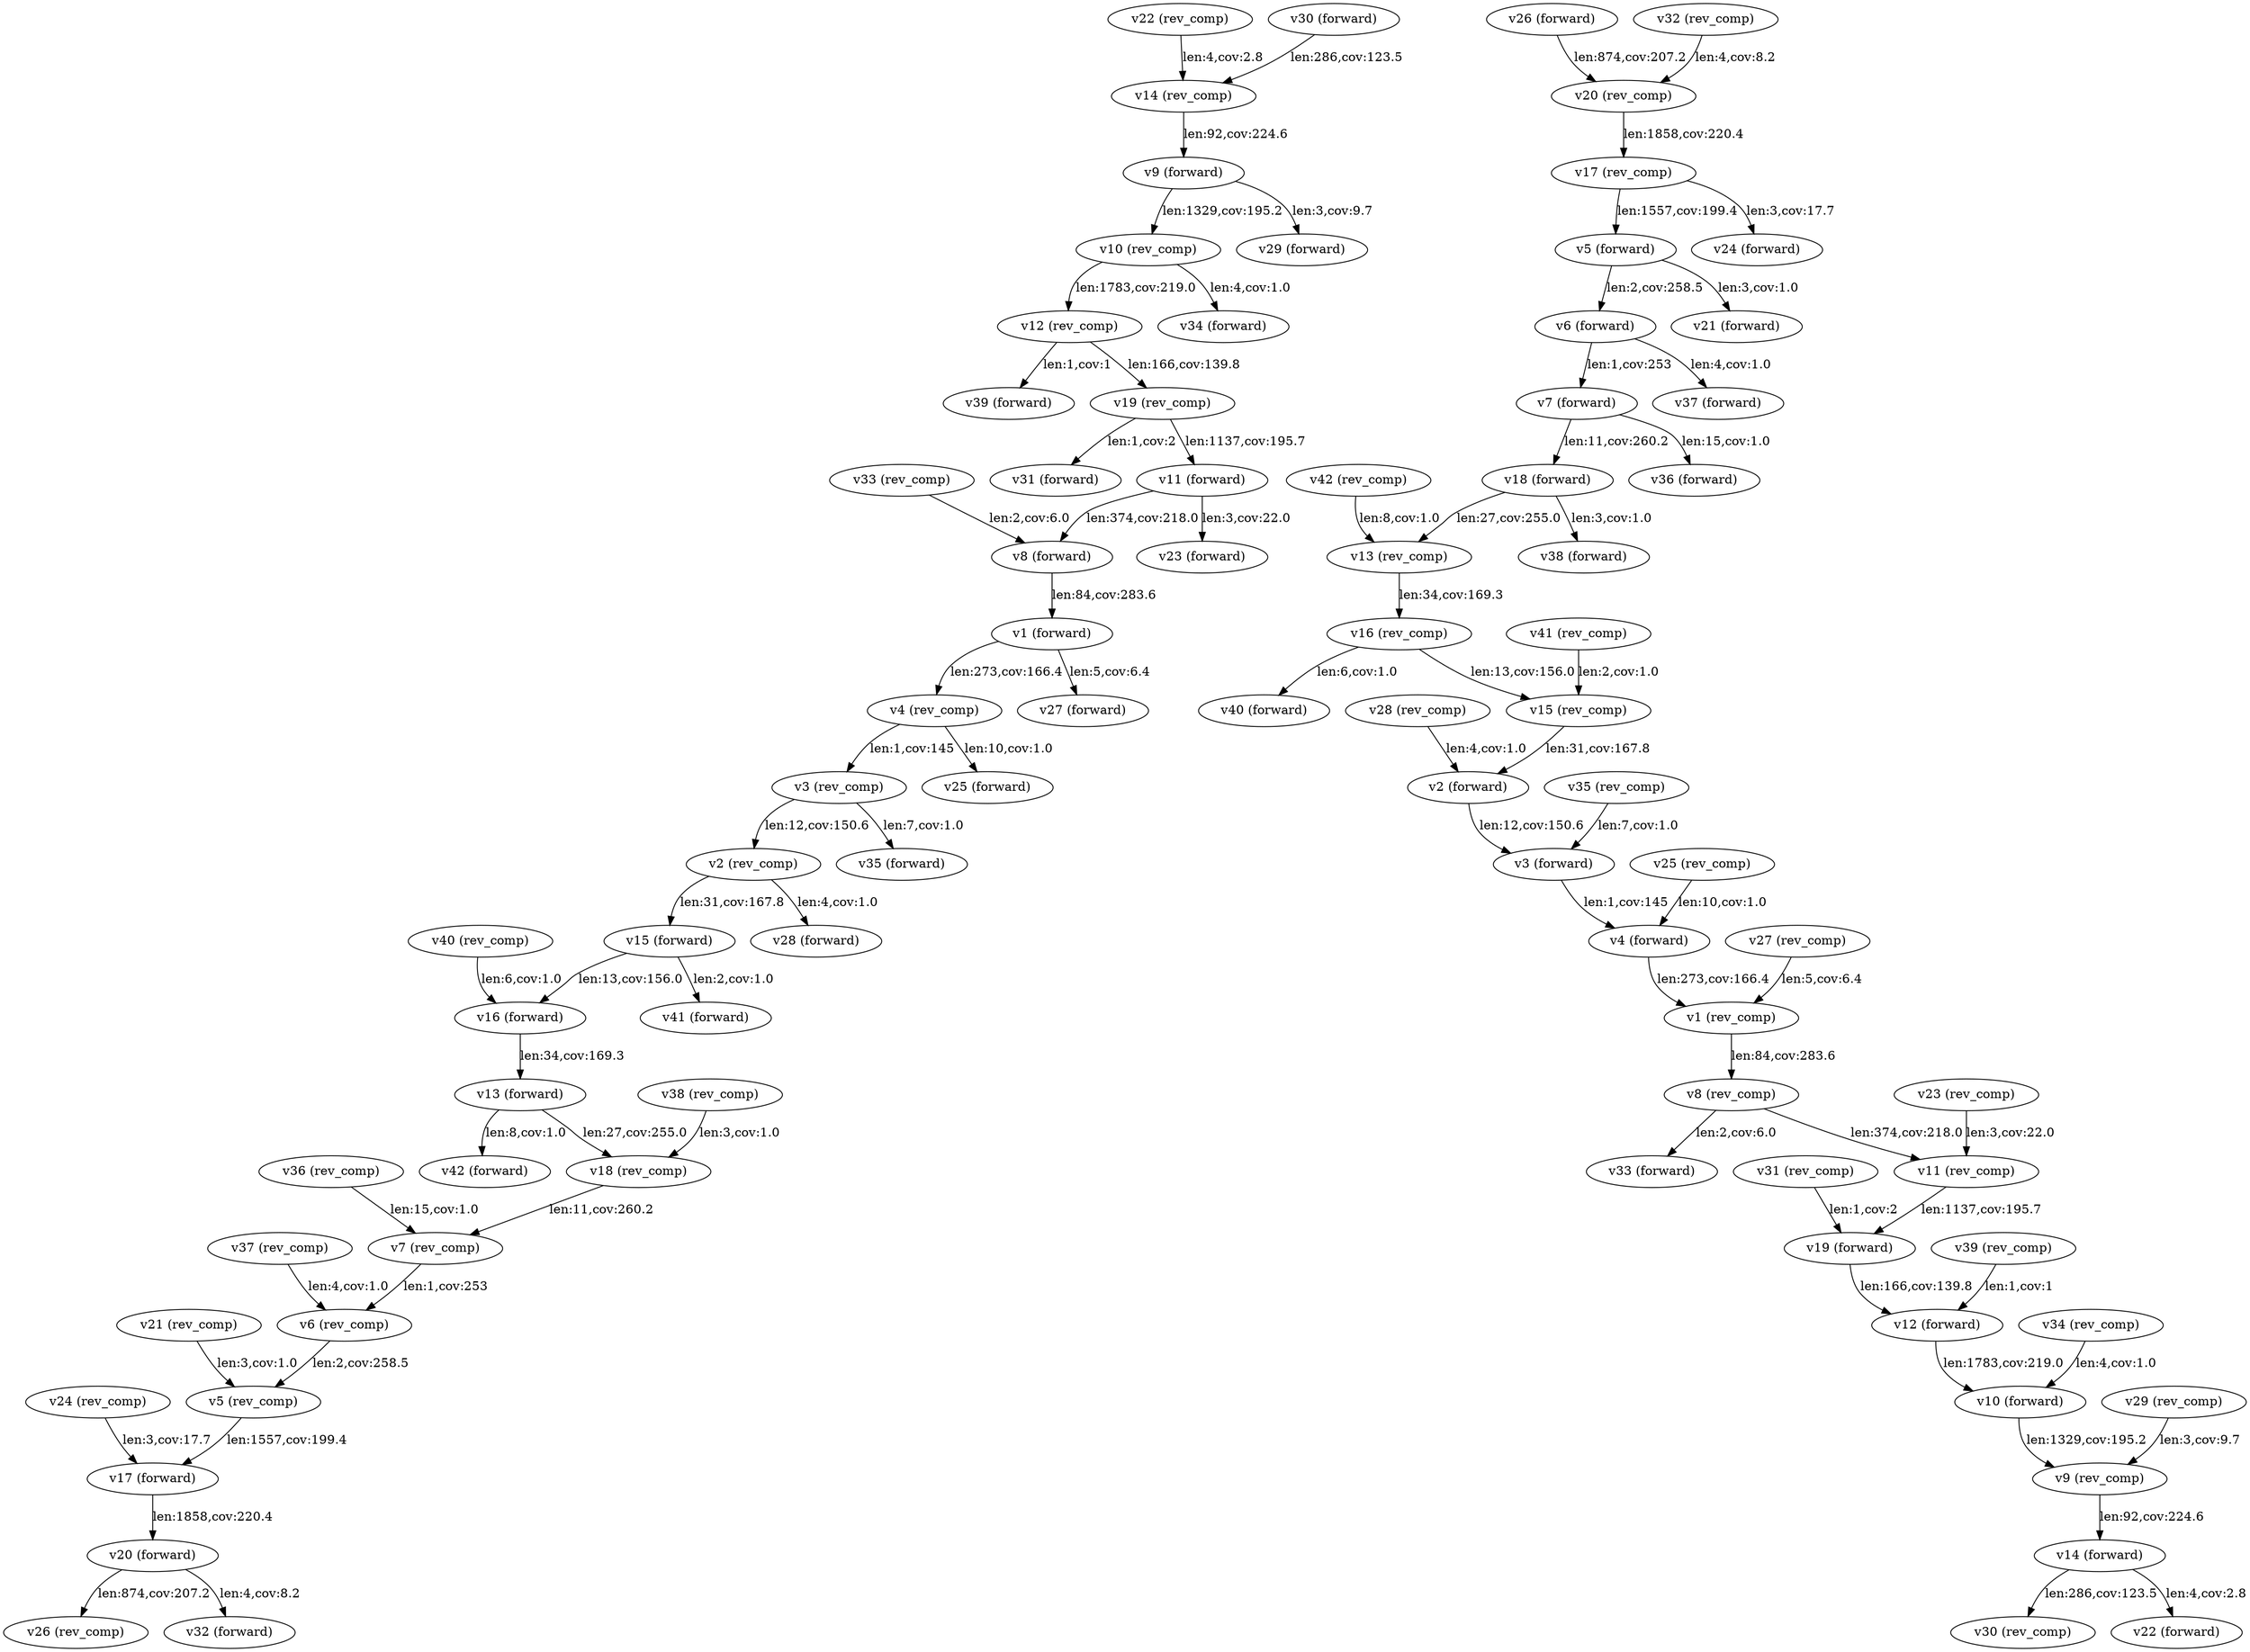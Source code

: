 strict digraph  {
"v1 (forward)";
"v4 (rev_comp)";
"v27 (forward)";
"v1 (rev_comp)";
"v8 (rev_comp)";
"v2 (forward)";
"v3 (forward)";
"v4 (forward)";
"v3 (rev_comp)";
"v25 (forward)";
"v2 (rev_comp)";
"v35 (forward)";
"v15 (forward)";
"v28 (forward)";
"v5 (forward)";
"v6 (forward)";
"v21 (forward)";
"v7 (forward)";
"v37 (forward)";
"v18 (forward)";
"v36 (forward)";
"v7 (rev_comp)";
"v6 (rev_comp)";
"v5 (rev_comp)";
"v17 (forward)";
"v8 (forward)";
"v11 (rev_comp)";
"v33 (forward)";
"v9 (forward)";
"v10 (rev_comp)";
"v29 (forward)";
"v9 (rev_comp)";
"v14 (forward)";
"v10 (forward)";
"v12 (rev_comp)";
"v34 (forward)";
"v11 (forward)";
"v23 (forward)";
"v19 (forward)";
"v12 (forward)";
"v39 (forward)";
"v19 (rev_comp)";
"v13 (forward)";
"v18 (rev_comp)";
"v42 (forward)";
"v13 (rev_comp)";
"v16 (rev_comp)";
"v30 (rev_comp)";
"v22 (forward)";
"v14 (rev_comp)";
"v16 (forward)";
"v41 (forward)";
"v15 (rev_comp)";
"v40 (forward)";
"v20 (forward)";
"v17 (rev_comp)";
"v24 (forward)";
"v38 (forward)";
"v31 (forward)";
"v26 (rev_comp)";
"v32 (forward)";
"v20 (rev_comp)";
"v21 (rev_comp)";
"v22 (rev_comp)";
"v23 (rev_comp)";
"v24 (rev_comp)";
"v25 (rev_comp)";
"v26 (forward)";
"v27 (rev_comp)";
"v28 (rev_comp)";
"v29 (rev_comp)";
"v30 (forward)";
"v31 (rev_comp)";
"v32 (rev_comp)";
"v33 (rev_comp)";
"v34 (rev_comp)";
"v35 (rev_comp)";
"v36 (rev_comp)";
"v37 (rev_comp)";
"v38 (rev_comp)";
"v39 (rev_comp)";
"v40 (rev_comp)";
"v41 (rev_comp)";
"v42 (rev_comp)";
"v1 (forward)" -> "v4 (rev_comp)"  [label="len:273,cov:166.4"];
"v1 (forward)" -> "v27 (forward)"  [label="len:5,cov:6.4"];
"v4 (rev_comp)" -> "v3 (rev_comp)"  [label="len:1,cov:145"];
"v4 (rev_comp)" -> "v25 (forward)"  [label="len:10,cov:1.0"];
"v1 (rev_comp)" -> "v8 (rev_comp)"  [label="len:84,cov:283.6"];
"v8 (rev_comp)" -> "v11 (rev_comp)"  [label="len:374,cov:218.0"];
"v8 (rev_comp)" -> "v33 (forward)"  [label="len:2,cov:6.0"];
"v2 (forward)" -> "v3 (forward)"  [label="len:12,cov:150.6"];
"v3 (forward)" -> "v4 (forward)"  [label="len:1,cov:145"];
"v4 (forward)" -> "v1 (rev_comp)"  [label="len:273,cov:166.4"];
"v3 (rev_comp)" -> "v2 (rev_comp)"  [label="len:12,cov:150.6"];
"v3 (rev_comp)" -> "v35 (forward)"  [label="len:7,cov:1.0"];
"v2 (rev_comp)" -> "v15 (forward)"  [label="len:31,cov:167.8"];
"v2 (rev_comp)" -> "v28 (forward)"  [label="len:4,cov:1.0"];
"v15 (forward)" -> "v16 (forward)"  [label="len:13,cov:156.0"];
"v15 (forward)" -> "v41 (forward)"  [label="len:2,cov:1.0"];
"v5 (forward)" -> "v6 (forward)"  [label="len:2,cov:258.5"];
"v5 (forward)" -> "v21 (forward)"  [label="len:3,cov:1.0"];
"v6 (forward)" -> "v7 (forward)"  [label="len:1,cov:253"];
"v6 (forward)" -> "v37 (forward)"  [label="len:4,cov:1.0"];
"v7 (forward)" -> "v18 (forward)"  [label="len:11,cov:260.2"];
"v7 (forward)" -> "v36 (forward)"  [label="len:15,cov:1.0"];
"v18 (forward)" -> "v13 (rev_comp)"  [label="len:27,cov:255.0"];
"v18 (forward)" -> "v38 (forward)"  [label="len:3,cov:1.0"];
"v7 (rev_comp)" -> "v6 (rev_comp)"  [label="len:1,cov:253"];
"v6 (rev_comp)" -> "v5 (rev_comp)"  [label="len:2,cov:258.5"];
"v5 (rev_comp)" -> "v17 (forward)"  [label="len:1557,cov:199.4"];
"v17 (forward)" -> "v20 (forward)"  [label="len:1858,cov:220.4"];
"v8 (forward)" -> "v1 (forward)"  [label="len:84,cov:283.6"];
"v11 (rev_comp)" -> "v19 (forward)"  [label="len:1137,cov:195.7"];
"v9 (forward)" -> "v10 (rev_comp)"  [label="len:1329,cov:195.2"];
"v9 (forward)" -> "v29 (forward)"  [label="len:3,cov:9.7"];
"v10 (rev_comp)" -> "v12 (rev_comp)"  [label="len:1783,cov:219.0"];
"v10 (rev_comp)" -> "v34 (forward)"  [label="len:4,cov:1.0"];
"v9 (rev_comp)" -> "v14 (forward)"  [label="len:92,cov:224.6"];
"v14 (forward)" -> "v30 (rev_comp)"  [label="len:286,cov:123.5"];
"v14 (forward)" -> "v22 (forward)"  [label="len:4,cov:2.8"];
"v10 (forward)" -> "v9 (rev_comp)"  [label="len:1329,cov:195.2"];
"v12 (rev_comp)" -> "v39 (forward)"  [label="len:1,cov:1"];
"v12 (rev_comp)" -> "v19 (rev_comp)"  [label="len:166,cov:139.8"];
"v11 (forward)" -> "v8 (forward)"  [label="len:374,cov:218.0"];
"v11 (forward)" -> "v23 (forward)"  [label="len:3,cov:22.0"];
"v19 (forward)" -> "v12 (forward)"  [label="len:166,cov:139.8"];
"v12 (forward)" -> "v10 (forward)"  [label="len:1783,cov:219.0"];
"v19 (rev_comp)" -> "v31 (forward)"  [label="len:1,cov:2"];
"v19 (rev_comp)" -> "v11 (forward)"  [label="len:1137,cov:195.7"];
"v13 (forward)" -> "v18 (rev_comp)"  [label="len:27,cov:255.0"];
"v13 (forward)" -> "v42 (forward)"  [label="len:8,cov:1.0"];
"v18 (rev_comp)" -> "v7 (rev_comp)"  [label="len:11,cov:260.2"];
"v13 (rev_comp)" -> "v16 (rev_comp)"  [label="len:34,cov:169.3"];
"v16 (rev_comp)" -> "v15 (rev_comp)"  [label="len:13,cov:156.0"];
"v16 (rev_comp)" -> "v40 (forward)"  [label="len:6,cov:1.0"];
"v14 (rev_comp)" -> "v9 (forward)"  [label="len:92,cov:224.6"];
"v16 (forward)" -> "v13 (forward)"  [label="len:34,cov:169.3"];
"v15 (rev_comp)" -> "v2 (forward)"  [label="len:31,cov:167.8"];
"v20 (forward)" -> "v26 (rev_comp)"  [label="len:874,cov:207.2"];
"v20 (forward)" -> "v32 (forward)"  [label="len:4,cov:8.2"];
"v17 (rev_comp)" -> "v5 (forward)"  [label="len:1557,cov:199.4"];
"v17 (rev_comp)" -> "v24 (forward)"  [label="len:3,cov:17.7"];
"v20 (rev_comp)" -> "v17 (rev_comp)"  [label="len:1858,cov:220.4"];
"v21 (rev_comp)" -> "v5 (rev_comp)"  [label="len:3,cov:1.0"];
"v22 (rev_comp)" -> "v14 (rev_comp)"  [label="len:4,cov:2.8"];
"v23 (rev_comp)" -> "v11 (rev_comp)"  [label="len:3,cov:22.0"];
"v24 (rev_comp)" -> "v17 (forward)"  [label="len:3,cov:17.7"];
"v25 (rev_comp)" -> "v4 (forward)"  [label="len:10,cov:1.0"];
"v26 (forward)" -> "v20 (rev_comp)"  [label="len:874,cov:207.2"];
"v27 (rev_comp)" -> "v1 (rev_comp)"  [label="len:5,cov:6.4"];
"v28 (rev_comp)" -> "v2 (forward)"  [label="len:4,cov:1.0"];
"v29 (rev_comp)" -> "v9 (rev_comp)"  [label="len:3,cov:9.7"];
"v30 (forward)" -> "v14 (rev_comp)"  [label="len:286,cov:123.5"];
"v31 (rev_comp)" -> "v19 (forward)"  [label="len:1,cov:2"];
"v32 (rev_comp)" -> "v20 (rev_comp)"  [label="len:4,cov:8.2"];
"v33 (rev_comp)" -> "v8 (forward)"  [label="len:2,cov:6.0"];
"v34 (rev_comp)" -> "v10 (forward)"  [label="len:4,cov:1.0"];
"v35 (rev_comp)" -> "v3 (forward)"  [label="len:7,cov:1.0"];
"v36 (rev_comp)" -> "v7 (rev_comp)"  [label="len:15,cov:1.0"];
"v37 (rev_comp)" -> "v6 (rev_comp)"  [label="len:4,cov:1.0"];
"v38 (rev_comp)" -> "v18 (rev_comp)"  [label="len:3,cov:1.0"];
"v39 (rev_comp)" -> "v12 (forward)"  [label="len:1,cov:1"];
"v40 (rev_comp)" -> "v16 (forward)"  [label="len:6,cov:1.0"];
"v41 (rev_comp)" -> "v15 (rev_comp)"  [label="len:2,cov:1.0"];
"v42 (rev_comp)" -> "v13 (rev_comp)"  [label="len:8,cov:1.0"];
}
